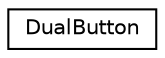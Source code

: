 digraph "Graphical Class Hierarchy"
{
  edge [fontname="Helvetica",fontsize="10",labelfontname="Helvetica",labelfontsize="10"];
  node [fontname="Helvetica",fontsize="10",shape=record];
  rankdir="LR";
  Node0 [label="DualButton",height=0.2,width=0.4,color="black", fillcolor="white", style="filled",URL="$classDualButton.html",tooltip="Single button object responding to two inputs. "];
}
